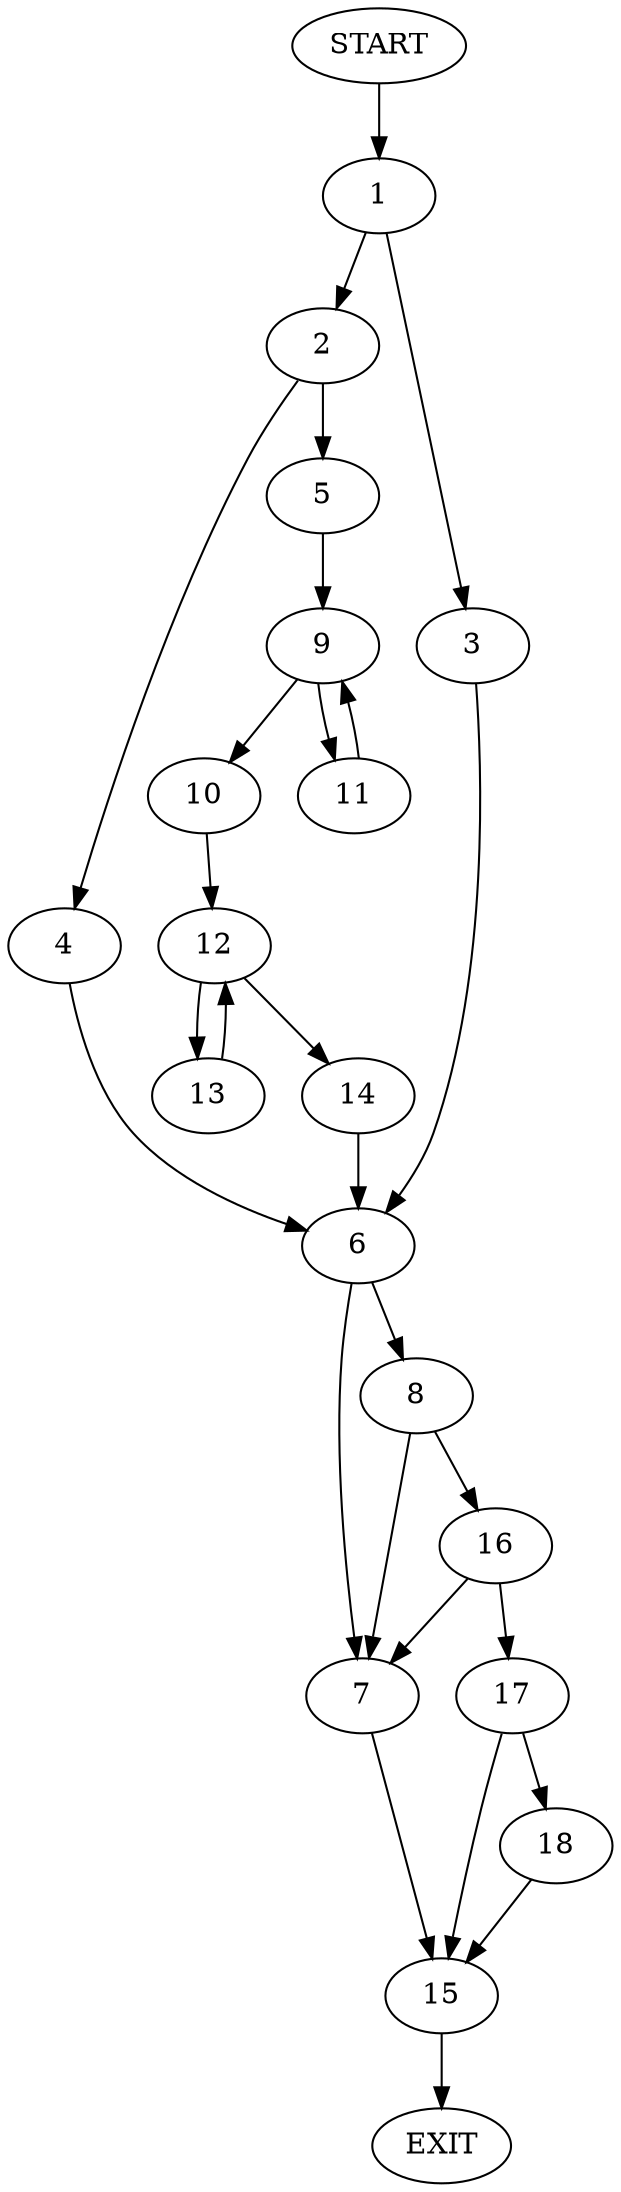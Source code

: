 digraph {
0 [label="START"]
19 [label="EXIT"]
0 -> 1
1 -> 2
1 -> 3
2 -> 4
2 -> 5
3 -> 6
6 -> 7
6 -> 8
4 -> 6
5 -> 9
9 -> 10
9 -> 11
11 -> 9
10 -> 12
12 -> 13
12 -> 14
13 -> 12
14 -> 6
7 -> 15
8 -> 7
8 -> 16
16 -> 7
16 -> 17
17 -> 18
17 -> 15
15 -> 19
18 -> 15
}
